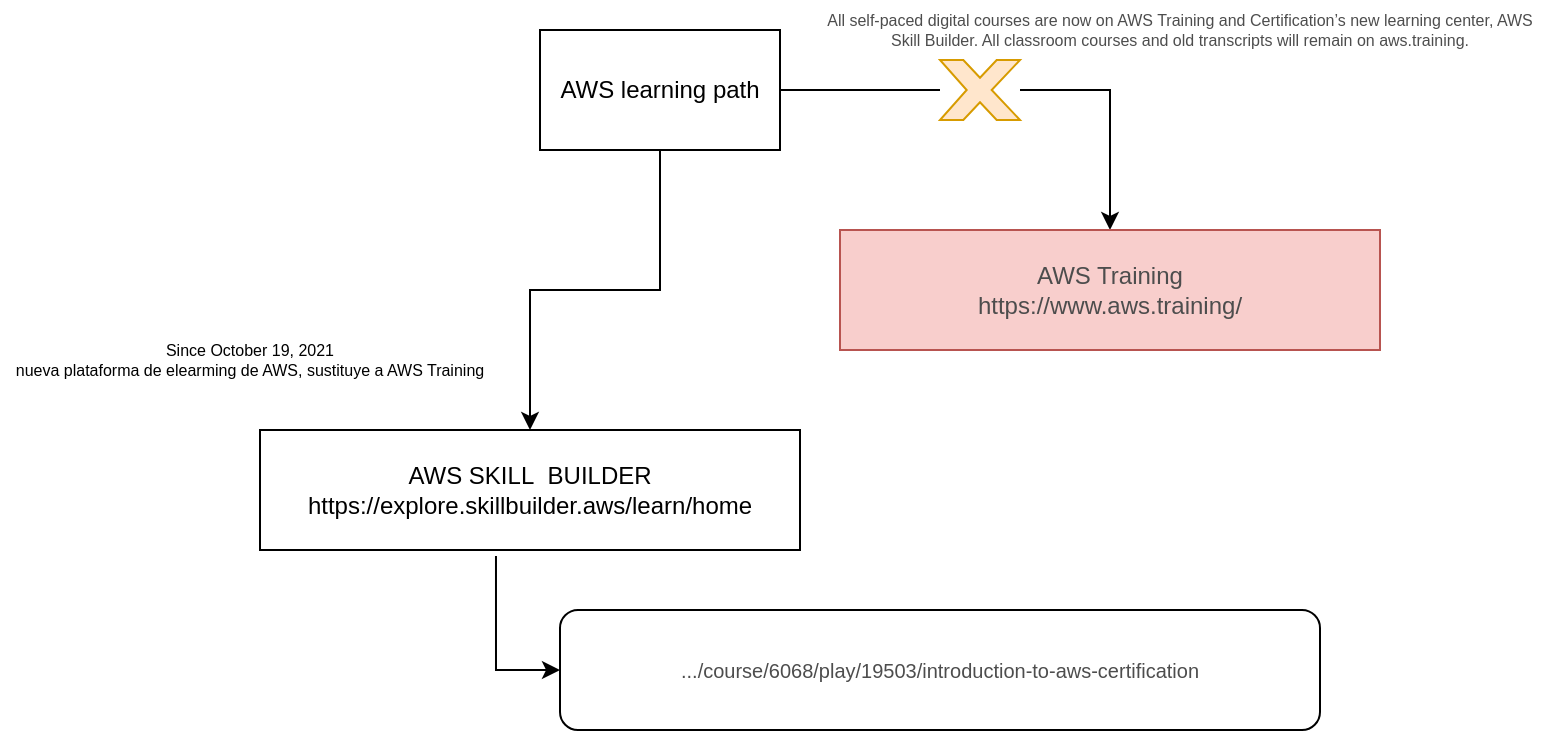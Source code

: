 <mxfile version="15.5.7" type="github">
  <diagram id="KEv1M6iN3db5MiAupULR" name="Page-1">
    <mxGraphModel dx="1422" dy="802" grid="1" gridSize="10" guides="1" tooltips="1" connect="1" arrows="1" fold="1" page="1" pageScale="1" pageWidth="850" pageHeight="1100" math="0" shadow="0">
      <root>
        <mxCell id="0" />
        <mxCell id="1" parent="0" />
        <mxCell id="sYqm0jYEy3haPevt1rFF-3" value="" style="edgeStyle=orthogonalEdgeStyle;rounded=0;orthogonalLoop=1;jettySize=auto;html=1;" parent="1" source="sYqm0jYEy3haPevt1rFF-1" target="sYqm0jYEy3haPevt1rFF-2" edge="1">
          <mxGeometry relative="1" as="geometry" />
        </mxCell>
        <mxCell id="sYqm0jYEy3haPevt1rFF-6" style="edgeStyle=orthogonalEdgeStyle;rounded=0;orthogonalLoop=1;jettySize=auto;html=1;startArrow=none;" parent="1" source="sYqm0jYEy3haPevt1rFF-7" target="sYqm0jYEy3haPevt1rFF-5" edge="1">
          <mxGeometry relative="1" as="geometry">
            <mxPoint x="500" y="60" as="targetPoint" />
            <Array as="points">
              <mxPoint x="635" y="60" />
            </Array>
          </mxGeometry>
        </mxCell>
        <mxCell id="sYqm0jYEy3haPevt1rFF-1" value="AWS learning path" style="rounded=0;whiteSpace=wrap;html=1;" parent="1" vertex="1">
          <mxGeometry x="350" y="30" width="120" height="60" as="geometry" />
        </mxCell>
        <mxCell id="sYqm0jYEy3haPevt1rFF-2" value="AWS SKILL&amp;nbsp; BUILDER&lt;br&gt;https://explore.skillbuilder.aws/learn/home" style="rounded=0;whiteSpace=wrap;html=1;" parent="1" vertex="1">
          <mxGeometry x="210" y="230" width="270" height="60" as="geometry" />
        </mxCell>
        <mxCell id="sYqm0jYEy3haPevt1rFF-4" value="Since October 19, 2021&lt;br&gt;nueva plataforma de elearming de AWS, sustituye a AWS Training" style="text;html=1;strokeColor=none;fillColor=none;align=center;verticalAlign=middle;whiteSpace=wrap;rounded=0;fontSize=8;" parent="1" vertex="1">
          <mxGeometry x="80" y="180" width="250" height="30" as="geometry" />
        </mxCell>
        <mxCell id="nZc_73Oy2-s8aW7Hdju8-2" style="edgeStyle=orthogonalEdgeStyle;rounded=0;orthogonalLoop=1;jettySize=auto;html=1;exitX=0.437;exitY=1.05;exitDx=0;exitDy=0;entryX=0;entryY=0.5;entryDx=0;entryDy=0;fontSize=8;fontColor=#4D4D4D;exitPerimeter=0;" edge="1" parent="1" source="sYqm0jYEy3haPevt1rFF-2" target="nZc_73Oy2-s8aW7Hdju8-1">
          <mxGeometry relative="1" as="geometry" />
        </mxCell>
        <mxCell id="sYqm0jYEy3haPevt1rFF-5" value="AWS Training&lt;br&gt;https://www.aws.training/" style="rounded=0;whiteSpace=wrap;html=1;fillColor=#f8cecc;strokeColor=#b85450;fontColor=#4D4D4D;" parent="1" vertex="1">
          <mxGeometry x="500" y="130" width="270" height="60" as="geometry" />
        </mxCell>
        <mxCell id="sYqm0jYEy3haPevt1rFF-7" value="" style="verticalLabelPosition=bottom;verticalAlign=top;html=1;shape=mxgraph.basic.x;fillColor=#ffe6cc;strokeColor=#d79b00;" parent="1" vertex="1">
          <mxGeometry x="550" y="45" width="40" height="30" as="geometry" />
        </mxCell>
        <mxCell id="sYqm0jYEy3haPevt1rFF-9" value="" style="edgeStyle=orthogonalEdgeStyle;rounded=0;orthogonalLoop=1;jettySize=auto;html=1;endArrow=none;" parent="1" source="sYqm0jYEy3haPevt1rFF-1" target="sYqm0jYEy3haPevt1rFF-7" edge="1">
          <mxGeometry relative="1" as="geometry">
            <mxPoint x="635" y="130" as="targetPoint" />
            <mxPoint x="470" y="60" as="sourcePoint" />
          </mxGeometry>
        </mxCell>
        <mxCell id="sYqm0jYEy3haPevt1rFF-10" value="All self-paced digital courses are now on AWS Training and Certification’s new learning center, AWS Skill Builder. All classroom courses and old transcripts will remain on aws.training." style="text;html=1;strokeColor=none;fillColor=none;align=center;verticalAlign=middle;whiteSpace=wrap;rounded=0;fontColor=#4D4D4D;fontSize=8;" parent="1" vertex="1">
          <mxGeometry x="490" y="15" width="360" height="30" as="geometry" />
        </mxCell>
        <mxCell id="nZc_73Oy2-s8aW7Hdju8-1" value=".../course/6068/play/19503/introduction-to-aws-certification" style="rounded=1;whiteSpace=wrap;html=1;fontSize=10;fontColor=#4D4D4D;" vertex="1" parent="1">
          <mxGeometry x="360" y="320" width="380" height="60" as="geometry" />
        </mxCell>
      </root>
    </mxGraphModel>
  </diagram>
</mxfile>
